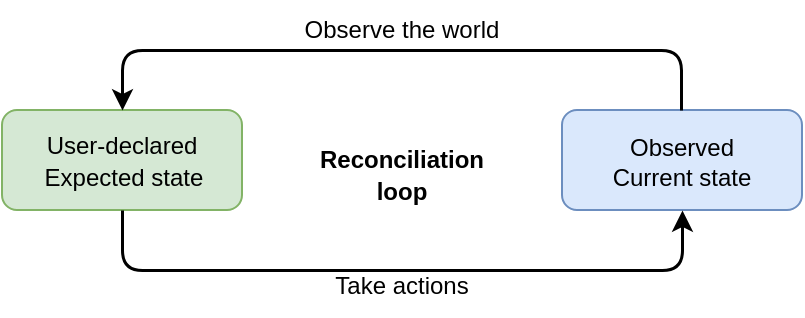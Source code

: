 <mxfile version="15.4.0" type="device"><diagram id="XeX6hGueh-uskbsAgd4h" name="Page-1"><mxGraphModel dx="946" dy="467" grid="1" gridSize="10" guides="1" tooltips="1" connect="1" arrows="1" fold="1" page="1" pageScale="1" pageWidth="850" pageHeight="1100" math="0" shadow="0"><root><mxCell id="0"/><mxCell id="1" parent="0"/><mxCell id="5oI4WlHQ1esF6evCnjF--1" value="" style="rounded=1;whiteSpace=wrap;html=1;fillColor=#d5e8d4;strokeColor=#82b366;" vertex="1" parent="1"><mxGeometry x="160" y="160" width="120" height="50" as="geometry"/></mxCell><mxCell id="5oI4WlHQ1esF6evCnjF--2" value="" style="rounded=1;whiteSpace=wrap;html=1;fillColor=#dae8fc;strokeColor=#6c8ebf;" vertex="1" parent="1"><mxGeometry x="440" y="160" width="120" height="50" as="geometry"/></mxCell><mxCell id="5oI4WlHQ1esF6evCnjF--3" value="Reconciliation" style="text;html=1;strokeColor=none;fillColor=none;align=center;verticalAlign=middle;whiteSpace=wrap;rounded=0;fontStyle=1" vertex="1" parent="1"><mxGeometry x="300" y="170" width="120" height="30" as="geometry"/></mxCell><mxCell id="5oI4WlHQ1esF6evCnjF--5" value="Expected state" style="text;whiteSpace=wrap;html=1;align=center;" vertex="1" parent="1"><mxGeometry x="165.5" y="180" width="110" height="30" as="geometry"/></mxCell><mxCell id="5oI4WlHQ1esF6evCnjF--7" value="Current state" style="text;whiteSpace=wrap;html=1;align=center;" vertex="1" parent="1"><mxGeometry x="455" y="180" width="90" height="30" as="geometry"/></mxCell><mxCell id="5oI4WlHQ1esF6evCnjF--8" value="" style="endArrow=classic;html=1;edgeStyle=orthogonalEdgeStyle;entryX=0.5;entryY=0;entryDx=0;entryDy=0;rounded=1;strokeWidth=1.5;" edge="1" parent="1" target="5oI4WlHQ1esF6evCnjF--1"><mxGeometry width="50" height="50" relative="1" as="geometry"><mxPoint x="499.5" y="160" as="sourcePoint"/><mxPoint x="220" y="100" as="targetPoint"/><Array as="points"><mxPoint x="500" y="130"/><mxPoint x="220" y="130"/></Array></mxGeometry></mxCell><mxCell id="5oI4WlHQ1esF6evCnjF--9" value="" style="endArrow=none;html=1;edgeStyle=orthogonalEdgeStyle;entryX=0.5;entryY=1;entryDx=0;entryDy=0;rounded=1;exitX=0.5;exitY=1;exitDx=0;exitDy=0;startArrow=classic;startFill=1;endFill=0;strokeWidth=1.5;" edge="1" parent="1" source="5oI4WlHQ1esF6evCnjF--2" target="5oI4WlHQ1esF6evCnjF--1"><mxGeometry width="50" height="50" relative="1" as="geometry"><mxPoint x="499.75" y="320" as="sourcePoint"/><mxPoint x="220.25" y="320" as="targetPoint"/><Array as="points"><mxPoint x="500" y="240"/><mxPoint x="220" y="240"/></Array></mxGeometry></mxCell><mxCell id="5oI4WlHQ1esF6evCnjF--10" value="Observed" style="text;whiteSpace=wrap;html=1;align=center;" vertex="1" parent="1"><mxGeometry x="455" y="165" width="90" height="30" as="geometry"/></mxCell><mxCell id="5oI4WlHQ1esF6evCnjF--11" value="User-declared" style="text;whiteSpace=wrap;html=1;align=center;" vertex="1" parent="1"><mxGeometry x="164.5" y="164" width="110" height="30" as="geometry"/></mxCell><mxCell id="5oI4WlHQ1esF6evCnjF--12" value="loop" style="text;html=1;strokeColor=none;fillColor=none;align=center;verticalAlign=middle;whiteSpace=wrap;rounded=0;fontStyle=1" vertex="1" parent="1"><mxGeometry x="300" y="186" width="120" height="30" as="geometry"/></mxCell><mxCell id="5oI4WlHQ1esF6evCnjF--13" value="Take actions" style="text;html=1;strokeColor=none;fillColor=none;align=center;verticalAlign=middle;whiteSpace=wrap;rounded=0;" vertex="1" parent="1"><mxGeometry x="220" y="233" width="280" height="30" as="geometry"/></mxCell><mxCell id="5oI4WlHQ1esF6evCnjF--14" value="Observe the world" style="text;html=1;strokeColor=none;fillColor=none;align=center;verticalAlign=middle;whiteSpace=wrap;rounded=0;" vertex="1" parent="1"><mxGeometry x="220" y="105" width="280" height="30" as="geometry"/></mxCell></root></mxGraphModel></diagram></mxfile>